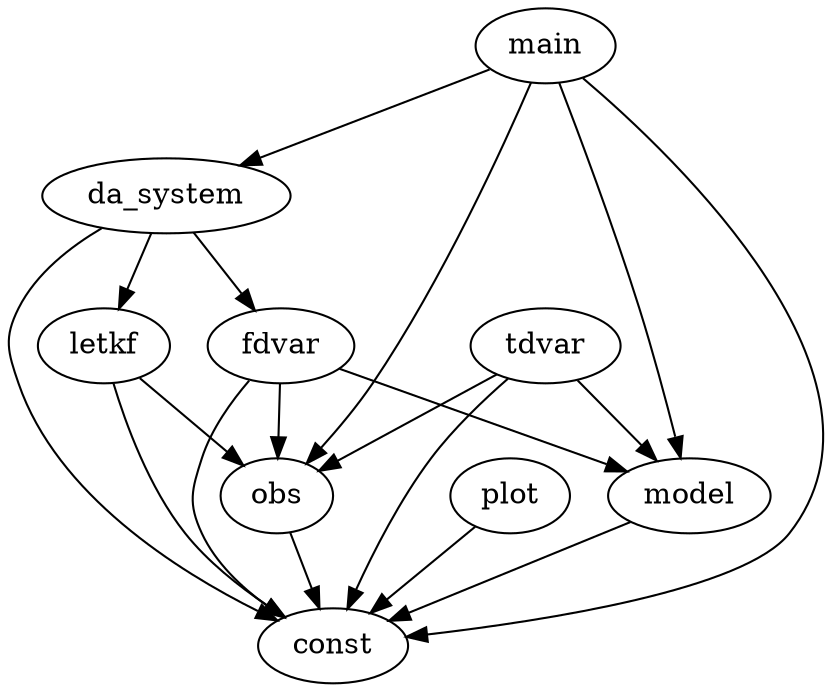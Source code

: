 digraph {
    letkf -> obs;
    letkf -> const;
    main -> const;
    main -> model;
    main -> da_system;
    main -> obs;
    model -> const;
    plot -> const;
    da_system -> const;
    da_system -> letkf;
    da_system -> fdvar;
    obs -> const;
    fdvar -> model;
    fdvar -> const;
    fdvar -> obs;
    tdvar -> model;
    tdvar -> const;
    tdvar -> obs;
}
